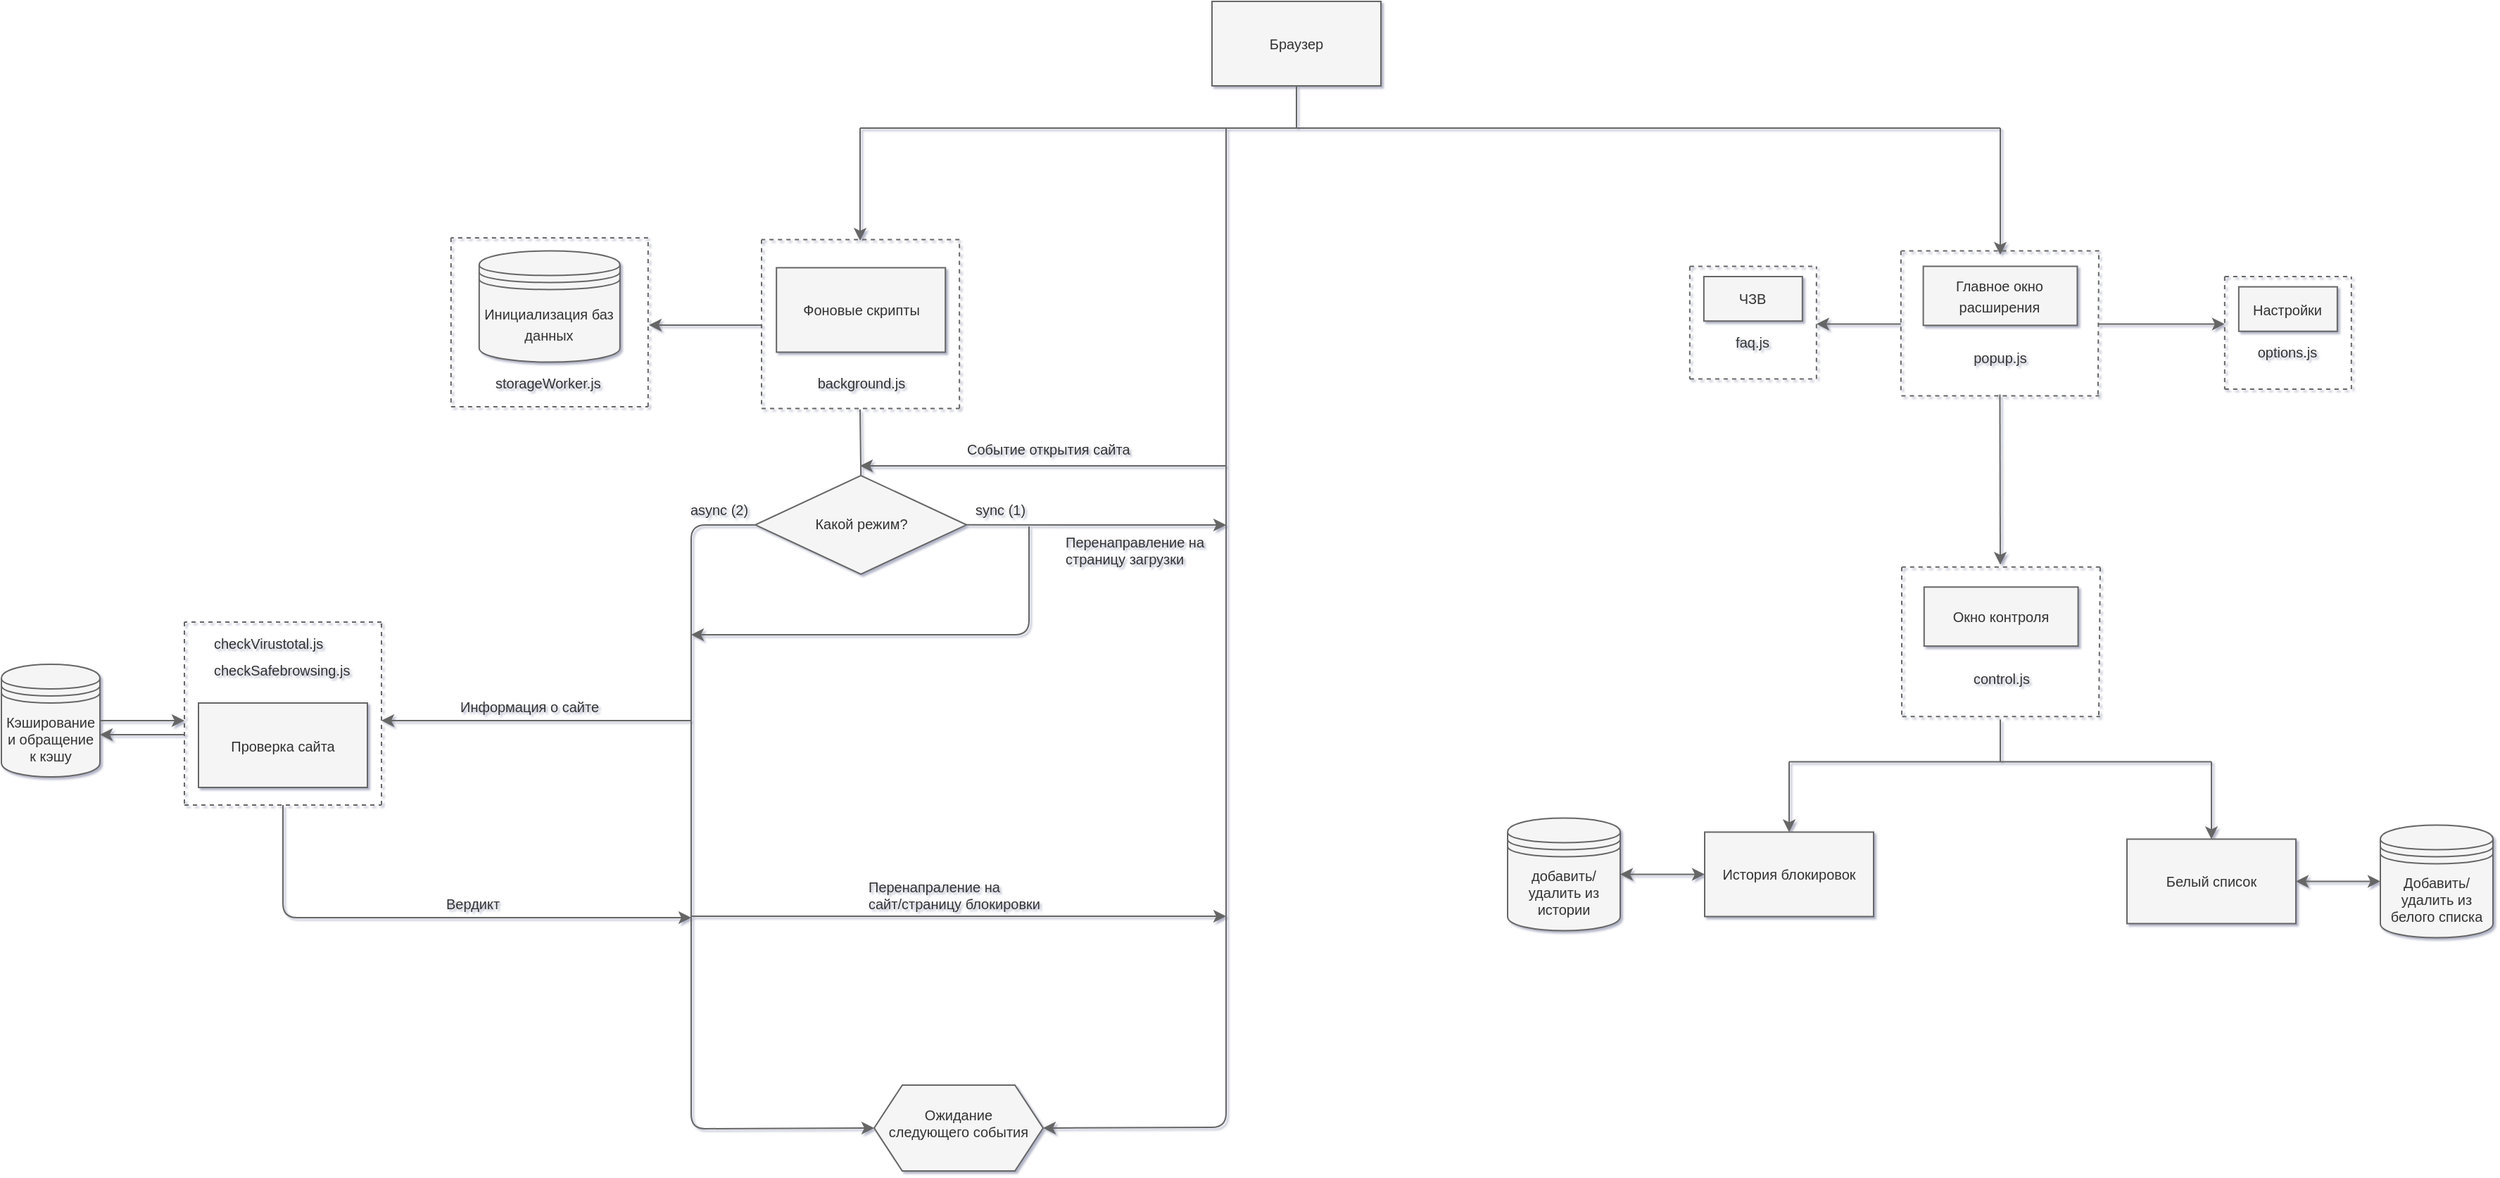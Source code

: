 <mxfile>
    <diagram id="o8WYeFPYPk1a-SJFc0lG" name="Page-1">
        <mxGraphModel dx="1223" dy="828" grid="0" gridSize="10" guides="1" tooltips="1" connect="1" arrows="1" fold="1" page="1" pageScale="1" pageWidth="3000" pageHeight="3000" background="none" math="0" shadow="1">
            <root>
                <mxCell id="0"/>
                <mxCell id="1" parent="0"/>
                <mxCell id="2" value="&lt;font style=&quot;font-size: 10px;&quot;&gt;Браузер&lt;/font&gt;" style="rounded=0;whiteSpace=wrap;html=1;fillColor=#f5f5f5;fontColor=#333333;strokeColor=#666666;" parent="1" vertex="1">
                    <mxGeometry x="1190" y="200" width="120" height="60" as="geometry"/>
                </mxCell>
                <mxCell id="3" value="&lt;font style=&quot;font-size: 10px;&quot;&gt;Фоновые скрипты&lt;/font&gt;" style="rounded=0;whiteSpace=wrap;html=1;fillColor=#f5f5f5;fontColor=#333333;strokeColor=#666666;" parent="1" vertex="1">
                    <mxGeometry x="880.59" y="389.23" width="120" height="60" as="geometry"/>
                </mxCell>
                <mxCell id="4" value="" style="endArrow=none;dashed=1;html=1;fillColor=#f5f5f5;strokeColor=#666666;" parent="1" edge="1">
                    <mxGeometry width="50" height="50" relative="1" as="geometry">
                        <mxPoint x="870" y="369.23" as="sourcePoint"/>
                        <mxPoint x="870" y="489.23" as="targetPoint"/>
                    </mxGeometry>
                </mxCell>
                <mxCell id="5" value="" style="endArrow=none;dashed=1;html=1;fillColor=#f5f5f5;strokeColor=#666666;" parent="1" edge="1">
                    <mxGeometry width="50" height="50" relative="1" as="geometry">
                        <mxPoint x="870" y="489.23" as="sourcePoint"/>
                        <mxPoint x="1010.59" y="489.23" as="targetPoint"/>
                    </mxGeometry>
                </mxCell>
                <mxCell id="6" value="" style="endArrow=none;dashed=1;html=1;fillColor=#f5f5f5;strokeColor=#666666;" parent="1" edge="1">
                    <mxGeometry width="50" height="50" relative="1" as="geometry">
                        <mxPoint x="1010.59" y="369.23" as="sourcePoint"/>
                        <mxPoint x="870" y="369.23" as="targetPoint"/>
                    </mxGeometry>
                </mxCell>
                <mxCell id="7" value="" style="endArrow=none;dashed=1;html=1;fillColor=#f5f5f5;strokeColor=#666666;" parent="1" edge="1">
                    <mxGeometry width="50" height="50" relative="1" as="geometry">
                        <mxPoint x="1010.59" y="489.23" as="sourcePoint"/>
                        <mxPoint x="1010.59" y="369.23" as="targetPoint"/>
                    </mxGeometry>
                </mxCell>
                <mxCell id="8" value="&lt;font style=&quot;font-size: 10px;&quot;&gt;background.js&lt;/font&gt;" style="text;html=1;strokeColor=none;fillColor=none;align=center;verticalAlign=middle;whiteSpace=wrap;rounded=0;fontColor=#333333;" parent="1" vertex="1">
                    <mxGeometry x="910.59" y="456.28" width="60" height="30" as="geometry"/>
                </mxCell>
                <mxCell id="9" value="" style="endArrow=none;html=1;entryX=0.5;entryY=1;entryDx=0;entryDy=0;fillColor=#f5f5f5;strokeColor=#666666;" parent="1" target="2" edge="1">
                    <mxGeometry width="50" height="50" relative="1" as="geometry">
                        <mxPoint x="1250" y="290" as="sourcePoint"/>
                        <mxPoint x="1280" y="320" as="targetPoint"/>
                    </mxGeometry>
                </mxCell>
                <mxCell id="10" value="" style="endArrow=none;html=1;fillColor=#f5f5f5;strokeColor=#666666;" parent="1" edge="1">
                    <mxGeometry width="50" height="50" relative="1" as="geometry">
                        <mxPoint x="940" y="290" as="sourcePoint"/>
                        <mxPoint x="1750" y="290" as="targetPoint"/>
                    </mxGeometry>
                </mxCell>
                <mxCell id="11" value="" style="endArrow=classic;html=1;fillColor=#f5f5f5;strokeColor=#666666;" parent="1" edge="1">
                    <mxGeometry width="50" height="50" relative="1" as="geometry">
                        <mxPoint x="1750" y="290" as="sourcePoint"/>
                        <mxPoint x="1750" y="380" as="targetPoint"/>
                    </mxGeometry>
                </mxCell>
                <mxCell id="12" value="" style="endArrow=classic;html=1;fillColor=#f5f5f5;strokeColor=#666666;" parent="1" edge="1">
                    <mxGeometry width="50" height="50" relative="1" as="geometry">
                        <mxPoint x="940" y="290" as="sourcePoint"/>
                        <mxPoint x="940" y="370" as="targetPoint"/>
                    </mxGeometry>
                </mxCell>
                <mxCell id="13" value="" style="endArrow=classic;html=1;fillColor=#f5f5f5;strokeColor=#666666;" parent="1" edge="1">
                    <mxGeometry width="50" height="50" relative="1" as="geometry">
                        <mxPoint x="870" y="430" as="sourcePoint"/>
                        <mxPoint x="790" y="430" as="targetPoint"/>
                    </mxGeometry>
                </mxCell>
                <mxCell id="14" value="&lt;font style=&quot;font-size: 10px;&quot;&gt;Инициализация баз данных&lt;/font&gt;" style="shape=datastore;whiteSpace=wrap;html=1;fillColor=#f5f5f5;fontColor=#333333;strokeColor=#666666;" parent="1" vertex="1">
                    <mxGeometry x="669.41" y="377.28" width="100" height="79" as="geometry"/>
                </mxCell>
                <mxCell id="15" value="&lt;font style=&quot;font-size: 10px;&quot;&gt;storageWorker.js&lt;/font&gt;" style="text;strokeColor=none;fillColor=none;align=left;verticalAlign=middle;spacingLeft=4;spacingRight=4;overflow=hidden;points=[[0,0.5],[1,0.5]];portConstraint=eastwest;rotatable=0;whiteSpace=wrap;html=1;fontColor=#333333;" parent="1" vertex="1">
                    <mxGeometry x="675" y="456.28" width="100" height="30" as="geometry"/>
                </mxCell>
                <mxCell id="16" value="" style="endArrow=none;dashed=1;html=1;fillColor=#f5f5f5;strokeColor=#666666;" parent="1" edge="1">
                    <mxGeometry width="50" height="50" relative="1" as="geometry">
                        <mxPoint x="649.41" y="368.05" as="sourcePoint"/>
                        <mxPoint x="649.41" y="488.05" as="targetPoint"/>
                    </mxGeometry>
                </mxCell>
                <mxCell id="17" value="" style="endArrow=none;dashed=1;html=1;fillColor=#f5f5f5;strokeColor=#666666;" parent="1" edge="1">
                    <mxGeometry width="50" height="50" relative="1" as="geometry">
                        <mxPoint x="649.41" y="488.05" as="sourcePoint"/>
                        <mxPoint x="789.41" y="488.05" as="targetPoint"/>
                    </mxGeometry>
                </mxCell>
                <mxCell id="18" value="" style="endArrow=none;dashed=1;html=1;fillColor=#f5f5f5;strokeColor=#666666;" parent="1" edge="1">
                    <mxGeometry width="50" height="50" relative="1" as="geometry">
                        <mxPoint x="789.41" y="368.05" as="sourcePoint"/>
                        <mxPoint x="649.41" y="368.05" as="targetPoint"/>
                    </mxGeometry>
                </mxCell>
                <mxCell id="19" value="" style="endArrow=none;dashed=1;html=1;fillColor=#f5f5f5;strokeColor=#666666;" parent="1" edge="1">
                    <mxGeometry width="50" height="50" relative="1" as="geometry">
                        <mxPoint x="789.41" y="488.05" as="sourcePoint"/>
                        <mxPoint x="789.41" y="368.05" as="targetPoint"/>
                    </mxGeometry>
                </mxCell>
                <mxCell id="21" value="" style="endArrow=classic;html=1;entryX=1;entryY=0.5;entryDx=0;entryDy=0;fillColor=#f5f5f5;strokeColor=#666666;" parent="1" target="95" edge="1">
                    <mxGeometry width="50" height="50" relative="1" as="geometry">
                        <mxPoint x="1200" y="290" as="sourcePoint"/>
                        <mxPoint x="1150" y="1006" as="targetPoint"/>
                        <Array as="points">
                            <mxPoint x="1200" y="920"/>
                            <mxPoint x="1200" y="1000"/>
                        </Array>
                    </mxGeometry>
                </mxCell>
                <mxCell id="22" value="" style="endArrow=classic;html=1;fillColor=#f5f5f5;strokeColor=#666666;" parent="1" edge="1">
                    <mxGeometry width="50" height="50" relative="1" as="geometry">
                        <mxPoint x="1200" y="530" as="sourcePoint"/>
                        <mxPoint x="940" y="530" as="targetPoint"/>
                    </mxGeometry>
                </mxCell>
                <mxCell id="24" value="" style="endArrow=classic;html=1;exitX=1;exitY=0.5;exitDx=0;exitDy=0;fillColor=#f5f5f5;strokeColor=#666666;" parent="1" source="92" edge="1">
                    <mxGeometry width="50" height="50" relative="1" as="geometry">
                        <mxPoint x="940.59" y="561" as="sourcePoint"/>
                        <mxPoint x="1200" y="572" as="targetPoint"/>
                    </mxGeometry>
                </mxCell>
                <mxCell id="26" value="" style="endArrow=classic;html=1;fontSize=10;fillColor=#f5f5f5;strokeColor=#666666;" parent="1" edge="1">
                    <mxGeometry width="50" height="50" relative="1" as="geometry">
                        <mxPoint x="820" y="711" as="sourcePoint"/>
                        <mxPoint x="600" y="711" as="targetPoint"/>
                    </mxGeometry>
                </mxCell>
                <mxCell id="27" value="" style="endArrow=none;dashed=1;html=1;fillColor=#f5f5f5;strokeColor=#666666;" parent="1" edge="1">
                    <mxGeometry width="50" height="50" relative="1" as="geometry">
                        <mxPoint x="460" y="641" as="sourcePoint"/>
                        <mxPoint x="460" y="771" as="targetPoint"/>
                    </mxGeometry>
                </mxCell>
                <mxCell id="28" value="" style="endArrow=none;dashed=1;html=1;fillColor=#f5f5f5;strokeColor=#666666;" parent="1" edge="1">
                    <mxGeometry width="50" height="50" relative="1" as="geometry">
                        <mxPoint x="460" y="771" as="sourcePoint"/>
                        <mxPoint x="600" y="771" as="targetPoint"/>
                        <Array as="points">
                            <mxPoint x="528.91" y="771"/>
                        </Array>
                    </mxGeometry>
                </mxCell>
                <mxCell id="29" value="" style="endArrow=none;dashed=1;html=1;fillColor=#f5f5f5;strokeColor=#666666;" parent="1" edge="1">
                    <mxGeometry width="50" height="50" relative="1" as="geometry">
                        <mxPoint x="600" y="641" as="sourcePoint"/>
                        <mxPoint x="460" y="641" as="targetPoint"/>
                    </mxGeometry>
                </mxCell>
                <mxCell id="30" value="" style="endArrow=none;dashed=1;html=1;fillColor=#f5f5f5;strokeColor=#666666;" parent="1" edge="1">
                    <mxGeometry width="50" height="50" relative="1" as="geometry">
                        <mxPoint x="600" y="771" as="sourcePoint"/>
                        <mxPoint x="600" y="641" as="targetPoint"/>
                    </mxGeometry>
                </mxCell>
                <mxCell id="31" value="Проверка сайта" style="rounded=0;whiteSpace=wrap;html=1;fontSize=10;fillColor=#f5f5f5;fontColor=#333333;strokeColor=#666666;" parent="1" vertex="1">
                    <mxGeometry x="470" y="698.5" width="120" height="60" as="geometry"/>
                </mxCell>
                <mxCell id="32" value="Информация о сайте" style="text;strokeColor=none;fillColor=none;align=left;verticalAlign=middle;spacingLeft=4;spacingRight=4;overflow=hidden;points=[[0,0.5],[1,0.5]];portConstraint=eastwest;rotatable=0;whiteSpace=wrap;html=1;fontSize=10;fontColor=#333333;" parent="1" vertex="1">
                    <mxGeometry x="650" y="693.5" width="110.59" height="15" as="geometry"/>
                </mxCell>
                <mxCell id="33" value="&lt;span style=&quot;font-size: 10px;&quot;&gt;checkSafebrowsing.js&lt;/span&gt;" style="text;strokeColor=none;fillColor=none;align=left;verticalAlign=middle;spacingLeft=4;spacingRight=4;overflow=hidden;points=[[0,0.5],[1,0.5]];portConstraint=eastwest;rotatable=0;whiteSpace=wrap;html=1;fontColor=#333333;" parent="1" vertex="1">
                    <mxGeometry x="475" y="660" width="110" height="30" as="geometry"/>
                </mxCell>
                <mxCell id="34" value="&lt;span style=&quot;font-size: 10px;&quot;&gt;checkVirustotal.js&lt;/span&gt;" style="text;strokeColor=none;fillColor=none;align=left;verticalAlign=middle;spacingLeft=4;spacingRight=4;overflow=hidden;points=[[0,0.5],[1,0.5]];portConstraint=eastwest;rotatable=0;whiteSpace=wrap;html=1;fontColor=#333333;" parent="1" vertex="1">
                    <mxGeometry x="475" y="641" width="90" height="30" as="geometry"/>
                </mxCell>
                <mxCell id="35" value="" style="endArrow=classic;html=1;fontSize=10;fillColor=#f5f5f5;strokeColor=#666666;" parent="1" edge="1">
                    <mxGeometry width="50" height="50" relative="1" as="geometry">
                        <mxPoint x="530" y="771" as="sourcePoint"/>
                        <mxPoint x="820" y="851" as="targetPoint"/>
                        <Array as="points">
                            <mxPoint x="530" y="851"/>
                        </Array>
                    </mxGeometry>
                </mxCell>
                <mxCell id="36" value="Вердикт" style="text;strokeColor=none;fillColor=none;align=left;verticalAlign=middle;spacingLeft=4;spacingRight=4;overflow=hidden;points=[[0,0.5],[1,0.5]];portConstraint=eastwest;rotatable=0;whiteSpace=wrap;html=1;fontSize=10;fontColor=#333333;" parent="1" vertex="1">
                    <mxGeometry x="640" y="831" width="80" height="20" as="geometry"/>
                </mxCell>
                <mxCell id="37" style="edgeStyle=none;html=1;exitX=1;exitY=0.5;exitDx=0;exitDy=0;fontSize=10;fillColor=#f5f5f5;strokeColor=#666666;" parent="1" source="38" edge="1">
                    <mxGeometry relative="1" as="geometry">
                        <mxPoint x="460" y="711" as="targetPoint"/>
                    </mxGeometry>
                </mxCell>
                <mxCell id="38" value="Кэширование и обращение к кэшу" style="shape=datastore;whiteSpace=wrap;html=1;fontSize=10;fillColor=#f5f5f5;fontColor=#333333;strokeColor=#666666;" parent="1" vertex="1">
                    <mxGeometry x="330" y="671" width="70" height="80" as="geometry"/>
                </mxCell>
                <mxCell id="39" style="edgeStyle=none;html=1;fontSize=10;fillColor=#f5f5f5;strokeColor=#666666;" parent="1" edge="1">
                    <mxGeometry relative="1" as="geometry">
                        <mxPoint x="400" y="721" as="targetPoint"/>
                        <mxPoint x="460" y="721" as="sourcePoint"/>
                    </mxGeometry>
                </mxCell>
                <mxCell id="40" value="" style="endArrow=classic;html=1;fontSize=10;fillColor=#f5f5f5;strokeColor=#666666;" parent="1" edge="1">
                    <mxGeometry width="50" height="50" relative="1" as="geometry">
                        <mxPoint x="820" y="850" as="sourcePoint"/>
                        <mxPoint x="1200" y="850" as="targetPoint"/>
                    </mxGeometry>
                </mxCell>
                <mxCell id="41" value="Перенапраление на &lt;br&gt;сайт/страницу блокировки" style="text;strokeColor=none;fillColor=none;align=left;verticalAlign=middle;spacingLeft=4;spacingRight=4;overflow=hidden;points=[[0,0.5],[1,0.5]];portConstraint=eastwest;rotatable=0;whiteSpace=wrap;html=1;fontSize=10;fontColor=#333333;" parent="1" vertex="1">
                    <mxGeometry x="940.0" y="820.23" width="140" height="30" as="geometry"/>
                </mxCell>
                <mxCell id="43" value="&lt;font style=&quot;font-size: 10px;&quot;&gt;Главное окно расширения&lt;/font&gt;" style="rounded=0;whiteSpace=wrap;html=1;fillColor=#f5f5f5;fontColor=#333333;strokeColor=#666666;" parent="1" vertex="1">
                    <mxGeometry x="1695.3" y="388.23" width="109.41" height="41.95" as="geometry"/>
                </mxCell>
                <mxCell id="44" value="" style="endArrow=none;dashed=1;html=1;fillColor=#f5f5f5;strokeColor=#666666;" parent="1" edge="1">
                    <mxGeometry width="50" height="50" relative="1" as="geometry">
                        <mxPoint x="1679.42" y="377.28" as="sourcePoint"/>
                        <mxPoint x="1679.42" y="479.23" as="targetPoint"/>
                    </mxGeometry>
                </mxCell>
                <mxCell id="45" value="" style="endArrow=none;dashed=1;html=1;fillColor=#f5f5f5;strokeColor=#666666;" parent="1" edge="1">
                    <mxGeometry width="50" height="50" relative="1" as="geometry">
                        <mxPoint x="1679.71" y="480.27" as="sourcePoint"/>
                        <mxPoint x="1820.3" y="480.27" as="targetPoint"/>
                    </mxGeometry>
                </mxCell>
                <mxCell id="46" value="" style="endArrow=none;dashed=1;html=1;fillColor=#f5f5f5;strokeColor=#666666;" parent="1" edge="1">
                    <mxGeometry width="50" height="50" relative="1" as="geometry">
                        <mxPoint x="1820.29" y="377.28" as="sourcePoint"/>
                        <mxPoint x="1679.7" y="377.28" as="targetPoint"/>
                    </mxGeometry>
                </mxCell>
                <mxCell id="47" value="" style="endArrow=none;dashed=1;html=1;fillColor=#f5f5f5;strokeColor=#666666;" parent="1" edge="1">
                    <mxGeometry width="50" height="50" relative="1" as="geometry">
                        <mxPoint x="1819.42" y="479.23" as="sourcePoint"/>
                        <mxPoint x="1820.01" y="377.28" as="targetPoint"/>
                    </mxGeometry>
                </mxCell>
                <mxCell id="48" value="&lt;span style=&quot;font-size: 10px;&quot;&gt;popup.js&lt;/span&gt;" style="text;html=1;strokeColor=none;fillColor=none;align=center;verticalAlign=middle;whiteSpace=wrap;rounded=0;fontColor=#333333;" parent="1" vertex="1">
                    <mxGeometry x="1720" y="438.23" width="60" height="30" as="geometry"/>
                </mxCell>
                <mxCell id="59" value="&lt;font style=&quot;font-size: 10px;&quot;&gt;Окно контроля&lt;/font&gt;" style="rounded=0;whiteSpace=wrap;html=1;fillColor=#f5f5f5;fontColor=#333333;strokeColor=#666666;" parent="1" vertex="1">
                    <mxGeometry x="1695.88" y="616.13" width="109.41" height="41.95" as="geometry"/>
                </mxCell>
                <mxCell id="60" value="" style="endArrow=none;dashed=1;html=1;fillColor=#f5f5f5;strokeColor=#666666;" parent="1" edge="1">
                    <mxGeometry width="50" height="50" relative="1" as="geometry">
                        <mxPoint x="1680" y="601.88" as="sourcePoint"/>
                        <mxPoint x="1680" y="707.13" as="targetPoint"/>
                    </mxGeometry>
                </mxCell>
                <mxCell id="61" value="" style="endArrow=none;dashed=1;html=1;fillColor=#f5f5f5;strokeColor=#666666;" parent="1" edge="1">
                    <mxGeometry width="50" height="50" relative="1" as="geometry">
                        <mxPoint x="1680.29" y="708.17" as="sourcePoint"/>
                        <mxPoint x="1820.88" y="708.17" as="targetPoint"/>
                    </mxGeometry>
                </mxCell>
                <mxCell id="62" value="" style="endArrow=none;dashed=1;html=1;fillColor=#f5f5f5;strokeColor=#666666;" parent="1" edge="1">
                    <mxGeometry width="50" height="50" relative="1" as="geometry">
                        <mxPoint x="1820.87" y="601.88" as="sourcePoint"/>
                        <mxPoint x="1680.28" y="601.88" as="targetPoint"/>
                    </mxGeometry>
                </mxCell>
                <mxCell id="63" value="" style="endArrow=none;dashed=1;html=1;fillColor=#f5f5f5;strokeColor=#666666;" parent="1" edge="1">
                    <mxGeometry width="50" height="50" relative="1" as="geometry">
                        <mxPoint x="1820" y="707.13" as="sourcePoint"/>
                        <mxPoint x="1821" y="601.88" as="targetPoint"/>
                    </mxGeometry>
                </mxCell>
                <mxCell id="64" value="&lt;span style=&quot;font-size: 10px;&quot;&gt;control.js&lt;/span&gt;" style="text;html=1;strokeColor=none;fillColor=none;align=center;verticalAlign=middle;whiteSpace=wrap;rounded=0;fontColor=#333333;" parent="1" vertex="1">
                    <mxGeometry x="1720.58" y="666.13" width="60" height="30" as="geometry"/>
                </mxCell>
                <mxCell id="65" value="" style="endArrow=classic;html=1;fontSize=10;exitX=0.5;exitY=1;exitDx=0;exitDy=0;fillColor=#f5f5f5;strokeColor=#666666;" parent="1" edge="1">
                    <mxGeometry width="50" height="50" relative="1" as="geometry">
                        <mxPoint x="1749.715" y="479.23" as="sourcePoint"/>
                        <mxPoint x="1750.01" y="600.23" as="targetPoint"/>
                    </mxGeometry>
                </mxCell>
                <mxCell id="66" value="История блокировок" style="rounded=0;whiteSpace=wrap;html=1;fontSize=10;fillColor=#f5f5f5;fontColor=#333333;strokeColor=#666666;" parent="1" vertex="1">
                    <mxGeometry x="1540" y="790.23" width="120" height="60" as="geometry"/>
                </mxCell>
                <mxCell id="67" value="Белый список" style="rounded=0;whiteSpace=wrap;html=1;fontSize=10;fillColor=#f5f5f5;fontColor=#333333;strokeColor=#666666;" parent="1" vertex="1">
                    <mxGeometry x="1840" y="795.23" width="120" height="60" as="geometry"/>
                </mxCell>
                <mxCell id="68" value="" style="endArrow=none;html=1;fontSize=10;fillColor=#f5f5f5;strokeColor=#666666;" parent="1" edge="1">
                    <mxGeometry width="50" height="50" relative="1" as="geometry">
                        <mxPoint x="1750" y="740.23" as="sourcePoint"/>
                        <mxPoint x="1750" y="710.23" as="targetPoint"/>
                    </mxGeometry>
                </mxCell>
                <mxCell id="69" value="" style="endArrow=none;html=1;fontSize=10;fillColor=#f5f5f5;strokeColor=#666666;" parent="1" edge="1">
                    <mxGeometry width="50" height="50" relative="1" as="geometry">
                        <mxPoint x="1600" y="740.23" as="sourcePoint"/>
                        <mxPoint x="1900" y="740.23" as="targetPoint"/>
                    </mxGeometry>
                </mxCell>
                <mxCell id="70" value="" style="endArrow=classic;html=1;fontSize=10;entryX=0.5;entryY=0;entryDx=0;entryDy=0;fillColor=#f5f5f5;strokeColor=#666666;" parent="1" target="66" edge="1">
                    <mxGeometry width="50" height="50" relative="1" as="geometry">
                        <mxPoint x="1600" y="740.23" as="sourcePoint"/>
                        <mxPoint x="1590" y="720.23" as="targetPoint"/>
                    </mxGeometry>
                </mxCell>
                <mxCell id="71" value="" style="endArrow=classic;html=1;fontSize=10;entryX=0.5;entryY=0;entryDx=0;entryDy=0;fillColor=#f5f5f5;strokeColor=#666666;" parent="1" target="67" edge="1">
                    <mxGeometry width="50" height="50" relative="1" as="geometry">
                        <mxPoint x="1900" y="740.23" as="sourcePoint"/>
                        <mxPoint x="1900" y="790.23" as="targetPoint"/>
                        <Array as="points">
                            <mxPoint x="1900" y="760.23"/>
                        </Array>
                    </mxGeometry>
                </mxCell>
                <mxCell id="72" value="добавить/удалить из истории" style="shape=datastore;whiteSpace=wrap;html=1;fontSize=10;fillColor=#f5f5f5;fontColor=#333333;strokeColor=#666666;" parent="1" vertex="1">
                    <mxGeometry x="1400" y="780.23" width="80" height="80" as="geometry"/>
                </mxCell>
                <mxCell id="73" value="" style="endArrow=classic;startArrow=classic;html=1;fontSize=10;exitX=1;exitY=0.5;exitDx=0;exitDy=0;entryX=0;entryY=0.5;entryDx=0;entryDy=0;fillColor=#f5f5f5;strokeColor=#666666;" parent="1" source="72" target="66" edge="1">
                    <mxGeometry width="50" height="50" relative="1" as="geometry">
                        <mxPoint x="1490" y="840.23" as="sourcePoint"/>
                        <mxPoint x="1540" y="790.23" as="targetPoint"/>
                    </mxGeometry>
                </mxCell>
                <mxCell id="74" value="Добавить/удалить из белого списка" style="shape=datastore;whiteSpace=wrap;html=1;fontSize=10;fillColor=#f5f5f5;fontColor=#333333;strokeColor=#666666;" parent="1" vertex="1">
                    <mxGeometry x="2020" y="785.23" width="80" height="80" as="geometry"/>
                </mxCell>
                <mxCell id="75" value="" style="endArrow=classic;startArrow=classic;html=1;fontSize=10;exitX=0;exitY=0.5;exitDx=0;exitDy=0;fillColor=#f5f5f5;strokeColor=#666666;" parent="1" source="74" target="67" edge="1">
                    <mxGeometry width="50" height="50" relative="1" as="geometry">
                        <mxPoint x="1800" y="880.23" as="sourcePoint"/>
                        <mxPoint x="1850" y="860.23" as="targetPoint"/>
                    </mxGeometry>
                </mxCell>
                <mxCell id="77" value="" style="endArrow=classic;html=1;fillColor=#f5f5f5;strokeColor=#666666;" parent="1" edge="1">
                    <mxGeometry width="50" height="50" relative="1" as="geometry">
                        <mxPoint x="1819.42" y="429.23" as="sourcePoint"/>
                        <mxPoint x="1909.42" y="429.23" as="targetPoint"/>
                    </mxGeometry>
                </mxCell>
                <mxCell id="78" value="&lt;span style=&quot;font-size: 10px;&quot;&gt;ЧЗВ&lt;/span&gt;" style="rounded=0;whiteSpace=wrap;html=1;fillColor=#f5f5f5;fontColor=#333333;strokeColor=#666666;" parent="1" vertex="1">
                    <mxGeometry x="1539.42" y="395.51" width="70" height="31.6" as="geometry"/>
                </mxCell>
                <mxCell id="79" value="" style="endArrow=none;dashed=1;html=1;fillColor=#f5f5f5;strokeColor=#666666;" parent="1" edge="1">
                    <mxGeometry width="50" height="50" relative="1" as="geometry">
                        <mxPoint x="1529.42" y="388.23" as="sourcePoint"/>
                        <mxPoint x="1529.42" y="468.23" as="targetPoint"/>
                    </mxGeometry>
                </mxCell>
                <mxCell id="80" value="" style="endArrow=none;dashed=1;html=1;fillColor=#f5f5f5;strokeColor=#666666;" parent="1" edge="1">
                    <mxGeometry width="50" height="50" relative="1" as="geometry">
                        <mxPoint x="1529.42" y="468.23" as="sourcePoint"/>
                        <mxPoint x="1619.42" y="468.23" as="targetPoint"/>
                    </mxGeometry>
                </mxCell>
                <mxCell id="81" value="" style="endArrow=none;dashed=1;html=1;fillColor=#f5f5f5;strokeColor=#666666;" parent="1" edge="1">
                    <mxGeometry width="50" height="50" relative="1" as="geometry">
                        <mxPoint x="1529.42" y="388.23" as="sourcePoint"/>
                        <mxPoint x="1619.42" y="388.23" as="targetPoint"/>
                    </mxGeometry>
                </mxCell>
                <mxCell id="82" value="" style="endArrow=none;dashed=1;html=1;fillColor=#f5f5f5;strokeColor=#666666;" parent="1" edge="1">
                    <mxGeometry width="50" height="50" relative="1" as="geometry">
                        <mxPoint x="1619.42" y="468.23" as="sourcePoint"/>
                        <mxPoint x="1619.42" y="388.23" as="targetPoint"/>
                    </mxGeometry>
                </mxCell>
                <mxCell id="83" value="&lt;span style=&quot;font-size: 10px;&quot;&gt;faq.js&lt;/span&gt;" style="text;html=1;strokeColor=none;fillColor=none;align=center;verticalAlign=middle;whiteSpace=wrap;rounded=0;fontColor=#333333;" parent="1" vertex="1">
                    <mxGeometry x="1544.42" y="427.11" width="60" height="30" as="geometry"/>
                </mxCell>
                <mxCell id="84" value="" style="endArrow=classic;html=1;fillColor=#f5f5f5;strokeColor=#666666;" parent="1" edge="1">
                    <mxGeometry width="50" height="50" relative="1" as="geometry">
                        <mxPoint x="1679.42" y="429.23" as="sourcePoint"/>
                        <mxPoint x="1619.42" y="429.23" as="targetPoint"/>
                    </mxGeometry>
                </mxCell>
                <mxCell id="85" value="&lt;span style=&quot;font-size: 10px;&quot;&gt;Настройки&lt;/span&gt;" style="rounded=0;whiteSpace=wrap;html=1;fillColor=#f5f5f5;fontColor=#333333;strokeColor=#666666;" parent="1" vertex="1">
                    <mxGeometry x="1919.42" y="402.79" width="70" height="31.6" as="geometry"/>
                </mxCell>
                <mxCell id="86" value="" style="endArrow=none;dashed=1;html=1;fillColor=#f5f5f5;strokeColor=#666666;" parent="1" edge="1">
                    <mxGeometry width="50" height="50" relative="1" as="geometry">
                        <mxPoint x="1909.42" y="395.51" as="sourcePoint"/>
                        <mxPoint x="1909.42" y="475.51" as="targetPoint"/>
                    </mxGeometry>
                </mxCell>
                <mxCell id="87" value="" style="endArrow=none;dashed=1;html=1;fillColor=#f5f5f5;strokeColor=#666666;" parent="1" edge="1">
                    <mxGeometry width="50" height="50" relative="1" as="geometry">
                        <mxPoint x="1909.42" y="475.51" as="sourcePoint"/>
                        <mxPoint x="1999.42" y="475.51" as="targetPoint"/>
                    </mxGeometry>
                </mxCell>
                <mxCell id="88" value="" style="endArrow=none;dashed=1;html=1;fillColor=#f5f5f5;strokeColor=#666666;" parent="1" edge="1">
                    <mxGeometry width="50" height="50" relative="1" as="geometry">
                        <mxPoint x="1909.42" y="395.51" as="sourcePoint"/>
                        <mxPoint x="1999.42" y="395.51" as="targetPoint"/>
                    </mxGeometry>
                </mxCell>
                <mxCell id="89" value="" style="endArrow=none;dashed=1;html=1;fillColor=#f5f5f5;strokeColor=#666666;" parent="1" edge="1">
                    <mxGeometry width="50" height="50" relative="1" as="geometry">
                        <mxPoint x="1999.42" y="475.51" as="sourcePoint"/>
                        <mxPoint x="1999.42" y="395.51" as="targetPoint"/>
                    </mxGeometry>
                </mxCell>
                <mxCell id="90" value="&lt;span style=&quot;font-size: 10px;&quot;&gt;options.js&lt;/span&gt;" style="text;html=1;strokeColor=none;fillColor=none;align=center;verticalAlign=middle;whiteSpace=wrap;rounded=0;fontColor=#333333;" parent="1" vertex="1">
                    <mxGeometry x="1924.42" y="434.39" width="60" height="30" as="geometry"/>
                </mxCell>
                <mxCell id="96" style="edgeStyle=none;html=1;fontSize=10;entryX=0;entryY=0.5;entryDx=0;entryDy=0;fillColor=#f5f5f5;strokeColor=#666666;" parent="1" source="92" target="95" edge="1">
                    <mxGeometry relative="1" as="geometry">
                        <mxPoint x="820" y="1000" as="targetPoint"/>
                        <Array as="points">
                            <mxPoint x="820" y="572"/>
                            <mxPoint x="820" y="1001"/>
                        </Array>
                    </mxGeometry>
                </mxCell>
                <mxCell id="92" value="Какой режим?" style="rhombus;whiteSpace=wrap;html=1;fontSize=10;verticalAlign=middle;spacingBottom=1;fillColor=#f5f5f5;fontColor=#333333;strokeColor=#666666;" parent="1" vertex="1">
                    <mxGeometry x="865.59" y="536.9" width="150" height="70" as="geometry"/>
                </mxCell>
                <mxCell id="93" value="sync (1)" style="text;strokeColor=none;fillColor=none;align=left;verticalAlign=middle;spacingLeft=4;spacingRight=4;overflow=hidden;points=[[0,0.5],[1,0.5]];portConstraint=eastwest;rotatable=0;whiteSpace=wrap;html=1;fontSize=10;fontColor=#333333;" parent="1" vertex="1">
                    <mxGeometry x="1015.59" y="545.9" width="80" height="30" as="geometry"/>
                </mxCell>
                <mxCell id="94" value="async (2)" style="text;html=1;strokeColor=none;fillColor=none;align=center;verticalAlign=middle;whiteSpace=wrap;rounded=0;fontSize=10;fontColor=#333333;" parent="1" vertex="1">
                    <mxGeometry x="810" y="545.9" width="60" height="30" as="geometry"/>
                </mxCell>
                <mxCell id="95" value="Ожидание&lt;br&gt;следующего события" style="shape=hexagon;perimeter=hexagonPerimeter2;whiteSpace=wrap;html=1;fixedSize=1;fontSize=10;spacingBottom=8;fillColor=#f5f5f5;fontColor=#333333;strokeColor=#666666;" parent="1" vertex="1">
                    <mxGeometry x="950" y="970" width="120" height="61" as="geometry"/>
                </mxCell>
                <mxCell id="97" value="" style="endArrow=none;html=1;fontSize=10;exitX=0.5;exitY=0;exitDx=0;exitDy=0;fillColor=#f5f5f5;strokeColor=#666666;" parent="1" source="92" edge="1">
                    <mxGeometry width="50" height="50" relative="1" as="geometry">
                        <mxPoint x="860" y="570" as="sourcePoint"/>
                        <mxPoint x="940" y="490" as="targetPoint"/>
                    </mxGeometry>
                </mxCell>
                <mxCell id="98" value="" style="endArrow=classic;html=1;fontSize=10;fillColor=#f5f5f5;strokeColor=#666666;" parent="1" edge="1">
                    <mxGeometry width="50" height="50" relative="1" as="geometry">
                        <mxPoint x="1060" y="580" as="sourcePoint"/>
                        <mxPoint x="820" y="650" as="targetPoint"/>
                        <Array as="points">
                            <mxPoint x="1060" y="570"/>
                            <mxPoint x="1060" y="650"/>
                        </Array>
                    </mxGeometry>
                </mxCell>
                <mxCell id="101" value="Перенаправление на страницу загрузки" style="text;strokeColor=none;fillColor=none;align=left;verticalAlign=middle;spacingLeft=4;spacingRight=4;overflow=hidden;points=[[0,0.5],[1,0.5]];portConstraint=eastwest;rotatable=0;whiteSpace=wrap;html=1;fontSize=10;fontColor=#333333;" vertex="1" parent="1">
                    <mxGeometry x="1080" y="572.9" width="130" height="34" as="geometry"/>
                </mxCell>
                <mxCell id="102" value="Событие открытия сайта" style="text;strokeColor=none;fillColor=none;align=left;verticalAlign=middle;spacingLeft=4;spacingRight=4;overflow=hidden;points=[[0,0.5],[1,0.5]];portConstraint=eastwest;rotatable=0;whiteSpace=wrap;html=1;fontSize=10;fontColor=#333333;" vertex="1" parent="1">
                    <mxGeometry x="1010" y="510" width="130" height="15" as="geometry"/>
                </mxCell>
            </root>
        </mxGraphModel>
    </diagram>
</mxfile>